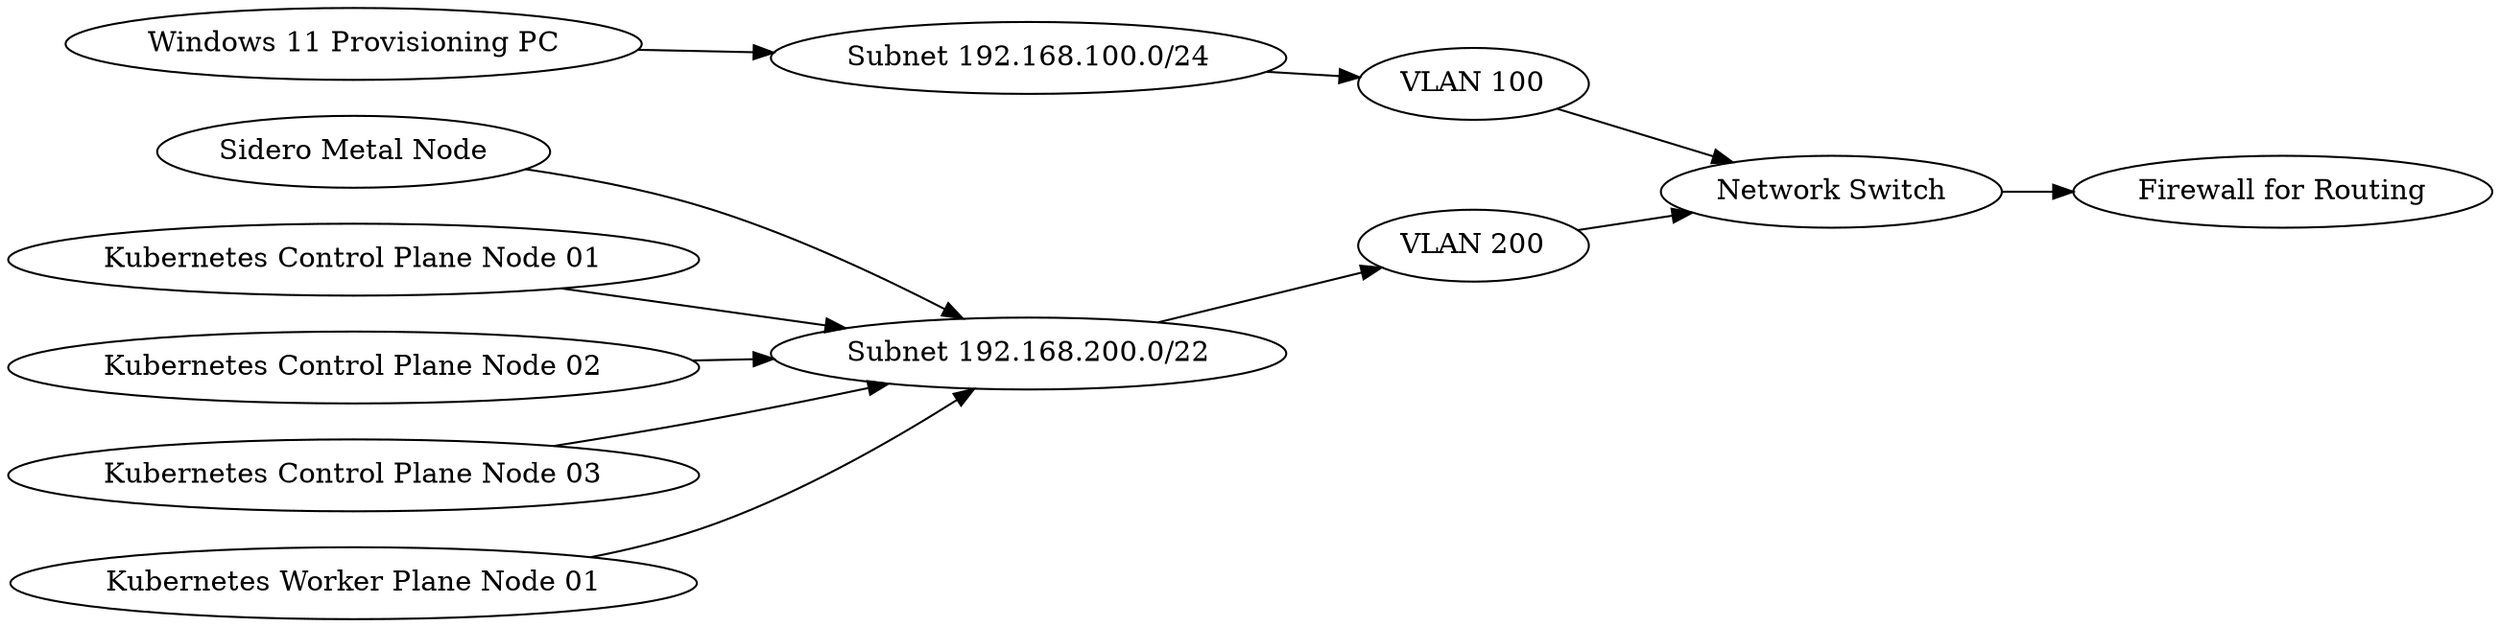 digraph G {
  graph[rankdir="LR"]

  "Windows 11 Provisioning PC"->"Subnet 192.168.100.0/24"
  "Sidero Metal Node"->"Subnet 192.168.200.0/22"
  "Kubernetes Control Plane Node 01"->"Subnet 192.168.200.0/22"
  "Kubernetes Control Plane Node 02"->"Subnet 192.168.200.0/22"
  "Kubernetes Control Plane Node 03"->"Subnet 192.168.200.0/22"
  "Kubernetes Worker Plane Node 01"->"Subnet 192.168.200.0/22"

  "Subnet 192.168.100.0/24"->"VLAN 100"
  "Subnet 192.168.200.0/22"->"VLAN 200"

  "VLAN 100"->"Network Switch"
  "VLAN 200"->"Network Switch"

  "Network Switch"->"Firewall for Routing"
}
